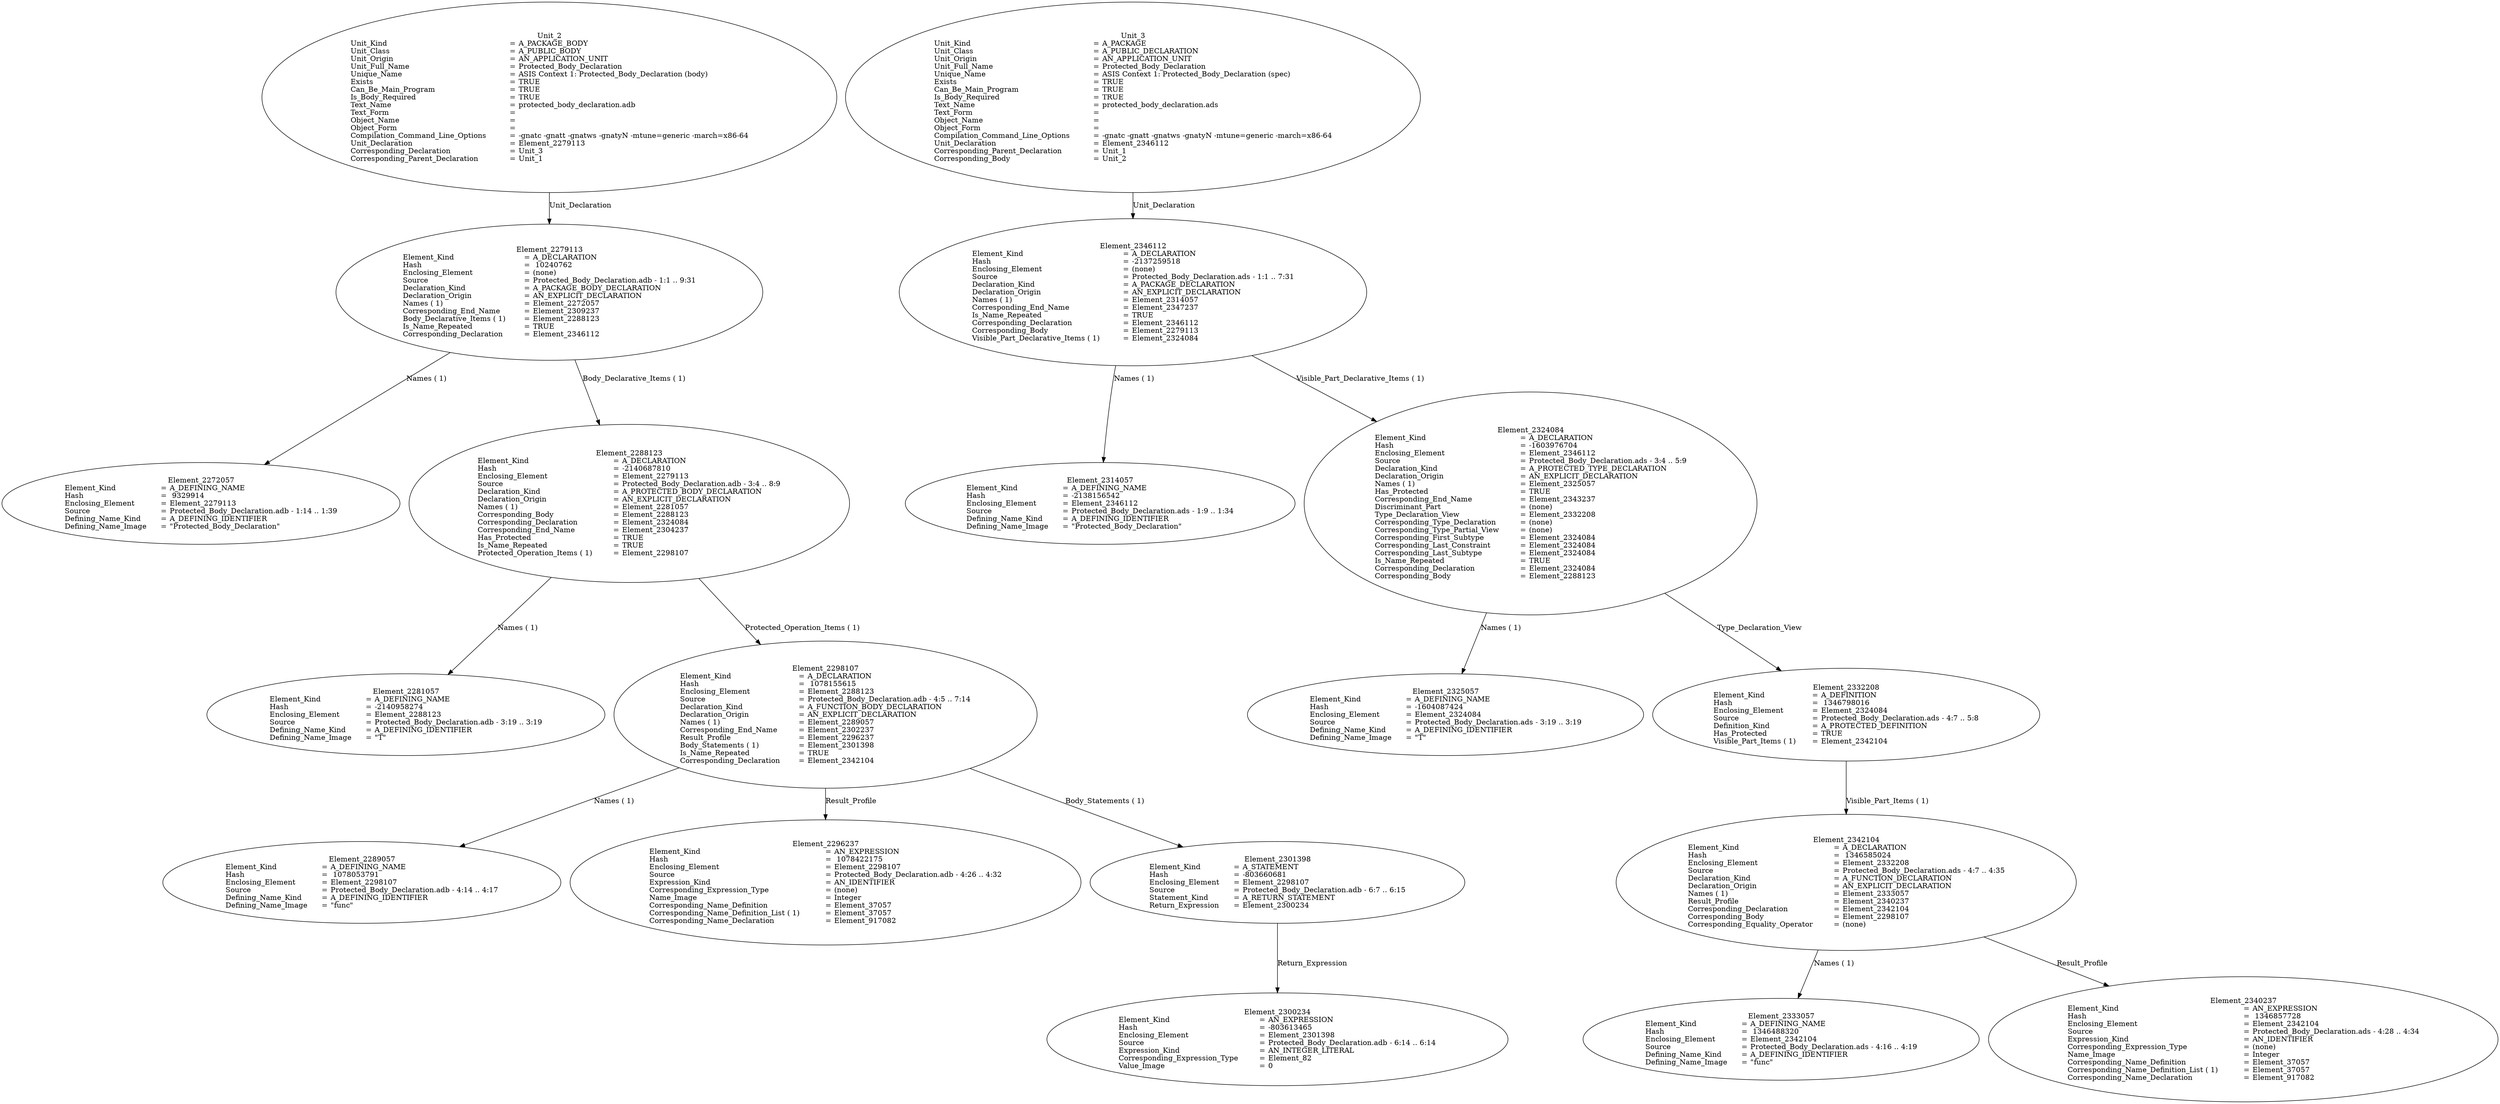 digraph "protected_body_declaration.adt" {
  Unit_2 -> Element_2279113
      [ label=Unit_Declaration ];
  Unit_2
      [ label=<<TABLE BORDER="0" CELLBORDER="0" CELLSPACING="0" CELLPADDING="0"> 
          <TR><TD COLSPAN="3">Unit_2</TD></TR>
          <TR><TD ALIGN="LEFT">Unit_Kind   </TD><TD> = </TD><TD ALIGN="LEFT">A_PACKAGE_BODY</TD></TR>
          <TR><TD ALIGN="LEFT">Unit_Class   </TD><TD> = </TD><TD ALIGN="LEFT">A_PUBLIC_BODY</TD></TR>
          <TR><TD ALIGN="LEFT">Unit_Origin   </TD><TD> = </TD><TD ALIGN="LEFT">AN_APPLICATION_UNIT</TD></TR>
          <TR><TD ALIGN="LEFT">Unit_Full_Name    </TD><TD> = </TD><TD ALIGN="LEFT">Protected_Body_Declaration</TD></TR>
          <TR><TD ALIGN="LEFT">Unique_Name   </TD><TD> = </TD><TD ALIGN="LEFT">ASIS Context 1: Protected_Body_Declaration (body)</TD></TR>
          <TR><TD ALIGN="LEFT">Exists  </TD><TD> = </TD><TD ALIGN="LEFT">TRUE</TD></TR>
          <TR><TD ALIGN="LEFT">Can_Be_Main_Program     </TD><TD> = </TD><TD ALIGN="LEFT">TRUE</TD></TR>
          <TR><TD ALIGN="LEFT">Is_Body_Required     </TD><TD> = </TD><TD ALIGN="LEFT">TRUE</TD></TR>
          <TR><TD ALIGN="LEFT">Text_Name   </TD><TD> = </TD><TD ALIGN="LEFT">protected_body_declaration.adb</TD></TR>
          <TR><TD ALIGN="LEFT">Text_Form   </TD><TD> = </TD><TD ALIGN="LEFT"></TD></TR>
          <TR><TD ALIGN="LEFT">Object_Name   </TD><TD> = </TD><TD ALIGN="LEFT"></TD></TR>
          <TR><TD ALIGN="LEFT">Object_Form   </TD><TD> = </TD><TD ALIGN="LEFT"></TD></TR>
          <TR><TD ALIGN="LEFT">Compilation_Command_Line_Options         </TD><TD> = </TD><TD ALIGN="LEFT">-gnatc -gnatt -gnatws -gnatyN -mtune=generic -march=x86-64</TD></TR>
          <TR><TD ALIGN="LEFT">Unit_Declaration     </TD><TD> = </TD><TD ALIGN="LEFT">Element_2279113</TD></TR>
          <TR><TD ALIGN="LEFT">Corresponding_Declaration       </TD><TD> = </TD><TD ALIGN="LEFT">Unit_3</TD></TR>
          <TR><TD ALIGN="LEFT">Corresponding_Parent_Declaration         </TD><TD> = </TD><TD ALIGN="LEFT">Unit_1</TD></TR>
          </TABLE>> ];
  Element_2279113 -> Element_2272057
      [ label="Names ( 1)" ];
  Element_2279113 -> Element_2288123
      [ label="Body_Declarative_Items ( 1)" ];
  Element_2279113
      [ label=<<TABLE BORDER="0" CELLBORDER="0" CELLSPACING="0" CELLPADDING="0"> 
          <TR><TD COLSPAN="3">Element_2279113</TD></TR>
          <TR><TD ALIGN="LEFT">Element_Kind    </TD><TD> = </TD><TD ALIGN="LEFT">A_DECLARATION</TD></TR>
          <TR><TD ALIGN="LEFT">Hash  </TD><TD> = </TD><TD ALIGN="LEFT"> 10240762</TD></TR>
          <TR><TD ALIGN="LEFT">Enclosing_Element     </TD><TD> = </TD><TD ALIGN="LEFT">(none)</TD></TR>
          <TR><TD ALIGN="LEFT">Source  </TD><TD> = </TD><TD ALIGN="LEFT">Protected_Body_Declaration.adb - 1:1 .. 9:31</TD></TR>
          <TR><TD ALIGN="LEFT">Declaration_Kind     </TD><TD> = </TD><TD ALIGN="LEFT">A_PACKAGE_BODY_DECLARATION</TD></TR>
          <TR><TD ALIGN="LEFT">Declaration_Origin     </TD><TD> = </TD><TD ALIGN="LEFT">AN_EXPLICIT_DECLARATION</TD></TR>
          <TR><TD ALIGN="LEFT">Names ( 1)   </TD><TD> = </TD><TD ALIGN="LEFT">Element_2272057</TD></TR>
          <TR><TD ALIGN="LEFT">Corresponding_End_Name      </TD><TD> = </TD><TD ALIGN="LEFT">Element_2309237</TD></TR>
          <TR><TD ALIGN="LEFT">Body_Declarative_Items ( 1)       </TD><TD> = </TD><TD ALIGN="LEFT">Element_2288123</TD></TR>
          <TR><TD ALIGN="LEFT">Is_Name_Repeated     </TD><TD> = </TD><TD ALIGN="LEFT">TRUE</TD></TR>
          <TR><TD ALIGN="LEFT">Corresponding_Declaration       </TD><TD> = </TD><TD ALIGN="LEFT">Element_2346112</TD></TR>
          </TABLE>> ];
  Element_2272057
      [ label=<<TABLE BORDER="0" CELLBORDER="0" CELLSPACING="0" CELLPADDING="0"> 
          <TR><TD COLSPAN="3">Element_2272057</TD></TR>
          <TR><TD ALIGN="LEFT">Element_Kind    </TD><TD> = </TD><TD ALIGN="LEFT">A_DEFINING_NAME</TD></TR>
          <TR><TD ALIGN="LEFT">Hash  </TD><TD> = </TD><TD ALIGN="LEFT"> 9329914</TD></TR>
          <TR><TD ALIGN="LEFT">Enclosing_Element     </TD><TD> = </TD><TD ALIGN="LEFT">Element_2279113</TD></TR>
          <TR><TD ALIGN="LEFT">Source  </TD><TD> = </TD><TD ALIGN="LEFT">Protected_Body_Declaration.adb - 1:14 .. 1:39</TD></TR>
          <TR><TD ALIGN="LEFT">Defining_Name_Kind     </TD><TD> = </TD><TD ALIGN="LEFT">A_DEFINING_IDENTIFIER</TD></TR>
          <TR><TD ALIGN="LEFT">Defining_Name_Image     </TD><TD> = </TD><TD ALIGN="LEFT">"Protected_Body_Declaration"</TD></TR>
          </TABLE>> ];
  Element_2288123 -> Element_2281057
      [ label="Names ( 1)" ];
  Element_2288123 -> Element_2298107
      [ label="Protected_Operation_Items ( 1)" ];
  Element_2288123
      [ label=<<TABLE BORDER="0" CELLBORDER="0" CELLSPACING="0" CELLPADDING="0"> 
          <TR><TD COLSPAN="3">Element_2288123</TD></TR>
          <TR><TD ALIGN="LEFT">Element_Kind    </TD><TD> = </TD><TD ALIGN="LEFT">A_DECLARATION</TD></TR>
          <TR><TD ALIGN="LEFT">Hash  </TD><TD> = </TD><TD ALIGN="LEFT">-2140687810</TD></TR>
          <TR><TD ALIGN="LEFT">Enclosing_Element     </TD><TD> = </TD><TD ALIGN="LEFT">Element_2279113</TD></TR>
          <TR><TD ALIGN="LEFT">Source  </TD><TD> = </TD><TD ALIGN="LEFT">Protected_Body_Declaration.adb - 3:4 .. 8:9</TD></TR>
          <TR><TD ALIGN="LEFT">Declaration_Kind     </TD><TD> = </TD><TD ALIGN="LEFT">A_PROTECTED_BODY_DECLARATION</TD></TR>
          <TR><TD ALIGN="LEFT">Declaration_Origin     </TD><TD> = </TD><TD ALIGN="LEFT">AN_EXPLICIT_DECLARATION</TD></TR>
          <TR><TD ALIGN="LEFT">Names ( 1)   </TD><TD> = </TD><TD ALIGN="LEFT">Element_2281057</TD></TR>
          <TR><TD ALIGN="LEFT">Corresponding_Body     </TD><TD> = </TD><TD ALIGN="LEFT">Element_2288123</TD></TR>
          <TR><TD ALIGN="LEFT">Corresponding_Declaration       </TD><TD> = </TD><TD ALIGN="LEFT">Element_2324084</TD></TR>
          <TR><TD ALIGN="LEFT">Corresponding_End_Name      </TD><TD> = </TD><TD ALIGN="LEFT">Element_2304237</TD></TR>
          <TR><TD ALIGN="LEFT">Has_Protected    </TD><TD> = </TD><TD ALIGN="LEFT">TRUE</TD></TR>
          <TR><TD ALIGN="LEFT">Is_Name_Repeated     </TD><TD> = </TD><TD ALIGN="LEFT">TRUE</TD></TR>
          <TR><TD ALIGN="LEFT">Protected_Operation_Items ( 1)        </TD><TD> = </TD><TD ALIGN="LEFT">Element_2298107</TD></TR>
          </TABLE>> ];
  Element_2281057
      [ label=<<TABLE BORDER="0" CELLBORDER="0" CELLSPACING="0" CELLPADDING="0"> 
          <TR><TD COLSPAN="3">Element_2281057</TD></TR>
          <TR><TD ALIGN="LEFT">Element_Kind    </TD><TD> = </TD><TD ALIGN="LEFT">A_DEFINING_NAME</TD></TR>
          <TR><TD ALIGN="LEFT">Hash  </TD><TD> = </TD><TD ALIGN="LEFT">-2140958274</TD></TR>
          <TR><TD ALIGN="LEFT">Enclosing_Element     </TD><TD> = </TD><TD ALIGN="LEFT">Element_2288123</TD></TR>
          <TR><TD ALIGN="LEFT">Source  </TD><TD> = </TD><TD ALIGN="LEFT">Protected_Body_Declaration.adb - 3:19 .. 3:19</TD></TR>
          <TR><TD ALIGN="LEFT">Defining_Name_Kind     </TD><TD> = </TD><TD ALIGN="LEFT">A_DEFINING_IDENTIFIER</TD></TR>
          <TR><TD ALIGN="LEFT">Defining_Name_Image     </TD><TD> = </TD><TD ALIGN="LEFT">"T"</TD></TR>
          </TABLE>> ];
  Element_2298107 -> Element_2289057
      [ label="Names ( 1)" ];
  Element_2298107 -> Element_2296237
      [ label=Result_Profile ];
  Element_2298107 -> Element_2301398
      [ label="Body_Statements ( 1)" ];
  Element_2298107
      [ label=<<TABLE BORDER="0" CELLBORDER="0" CELLSPACING="0" CELLPADDING="0"> 
          <TR><TD COLSPAN="3">Element_2298107</TD></TR>
          <TR><TD ALIGN="LEFT">Element_Kind    </TD><TD> = </TD><TD ALIGN="LEFT">A_DECLARATION</TD></TR>
          <TR><TD ALIGN="LEFT">Hash  </TD><TD> = </TD><TD ALIGN="LEFT"> 1078155615</TD></TR>
          <TR><TD ALIGN="LEFT">Enclosing_Element     </TD><TD> = </TD><TD ALIGN="LEFT">Element_2288123</TD></TR>
          <TR><TD ALIGN="LEFT">Source  </TD><TD> = </TD><TD ALIGN="LEFT">Protected_Body_Declaration.adb - 4:5 .. 7:14</TD></TR>
          <TR><TD ALIGN="LEFT">Declaration_Kind     </TD><TD> = </TD><TD ALIGN="LEFT">A_FUNCTION_BODY_DECLARATION</TD></TR>
          <TR><TD ALIGN="LEFT">Declaration_Origin     </TD><TD> = </TD><TD ALIGN="LEFT">AN_EXPLICIT_DECLARATION</TD></TR>
          <TR><TD ALIGN="LEFT">Names ( 1)   </TD><TD> = </TD><TD ALIGN="LEFT">Element_2289057</TD></TR>
          <TR><TD ALIGN="LEFT">Corresponding_End_Name      </TD><TD> = </TD><TD ALIGN="LEFT">Element_2302237</TD></TR>
          <TR><TD ALIGN="LEFT">Result_Profile    </TD><TD> = </TD><TD ALIGN="LEFT">Element_2296237</TD></TR>
          <TR><TD ALIGN="LEFT">Body_Statements ( 1)      </TD><TD> = </TD><TD ALIGN="LEFT">Element_2301398</TD></TR>
          <TR><TD ALIGN="LEFT">Is_Name_Repeated     </TD><TD> = </TD><TD ALIGN="LEFT">TRUE</TD></TR>
          <TR><TD ALIGN="LEFT">Corresponding_Declaration       </TD><TD> = </TD><TD ALIGN="LEFT">Element_2342104</TD></TR>
          </TABLE>> ];
  Element_2289057
      [ label=<<TABLE BORDER="0" CELLBORDER="0" CELLSPACING="0" CELLPADDING="0"> 
          <TR><TD COLSPAN="3">Element_2289057</TD></TR>
          <TR><TD ALIGN="LEFT">Element_Kind    </TD><TD> = </TD><TD ALIGN="LEFT">A_DEFINING_NAME</TD></TR>
          <TR><TD ALIGN="LEFT">Hash  </TD><TD> = </TD><TD ALIGN="LEFT"> 1078053791</TD></TR>
          <TR><TD ALIGN="LEFT">Enclosing_Element     </TD><TD> = </TD><TD ALIGN="LEFT">Element_2298107</TD></TR>
          <TR><TD ALIGN="LEFT">Source  </TD><TD> = </TD><TD ALIGN="LEFT">Protected_Body_Declaration.adb - 4:14 .. 4:17</TD></TR>
          <TR><TD ALIGN="LEFT">Defining_Name_Kind     </TD><TD> = </TD><TD ALIGN="LEFT">A_DEFINING_IDENTIFIER</TD></TR>
          <TR><TD ALIGN="LEFT">Defining_Name_Image     </TD><TD> = </TD><TD ALIGN="LEFT">"func"</TD></TR>
          </TABLE>> ];
  Element_2296237
      [ label=<<TABLE BORDER="0" CELLBORDER="0" CELLSPACING="0" CELLPADDING="0"> 
          <TR><TD COLSPAN="3">Element_2296237</TD></TR>
          <TR><TD ALIGN="LEFT">Element_Kind    </TD><TD> = </TD><TD ALIGN="LEFT">AN_EXPRESSION</TD></TR>
          <TR><TD ALIGN="LEFT">Hash  </TD><TD> = </TD><TD ALIGN="LEFT"> 1078422175</TD></TR>
          <TR><TD ALIGN="LEFT">Enclosing_Element     </TD><TD> = </TD><TD ALIGN="LEFT">Element_2298107</TD></TR>
          <TR><TD ALIGN="LEFT">Source  </TD><TD> = </TD><TD ALIGN="LEFT">Protected_Body_Declaration.adb - 4:26 .. 4:32</TD></TR>
          <TR><TD ALIGN="LEFT">Expression_Kind    </TD><TD> = </TD><TD ALIGN="LEFT">AN_IDENTIFIER</TD></TR>
          <TR><TD ALIGN="LEFT">Corresponding_Expression_Type        </TD><TD> = </TD><TD ALIGN="LEFT">(none)</TD></TR>
          <TR><TD ALIGN="LEFT">Name_Image   </TD><TD> = </TD><TD ALIGN="LEFT">Integer</TD></TR>
          <TR><TD ALIGN="LEFT">Corresponding_Name_Definition        </TD><TD> = </TD><TD ALIGN="LEFT">Element_37057</TD></TR>
          <TR><TD ALIGN="LEFT">Corresponding_Name_Definition_List ( 1)          </TD><TD> = </TD><TD ALIGN="LEFT">Element_37057</TD></TR>
          <TR><TD ALIGN="LEFT">Corresponding_Name_Declaration        </TD><TD> = </TD><TD ALIGN="LEFT">Element_917082</TD></TR>
          </TABLE>> ];
  Element_2301398 -> Element_2300234
      [ label=Return_Expression ];
  Element_2301398
      [ label=<<TABLE BORDER="0" CELLBORDER="0" CELLSPACING="0" CELLPADDING="0"> 
          <TR><TD COLSPAN="3">Element_2301398</TD></TR>
          <TR><TD ALIGN="LEFT">Element_Kind    </TD><TD> = </TD><TD ALIGN="LEFT">A_STATEMENT</TD></TR>
          <TR><TD ALIGN="LEFT">Hash  </TD><TD> = </TD><TD ALIGN="LEFT">-803660681</TD></TR>
          <TR><TD ALIGN="LEFT">Enclosing_Element     </TD><TD> = </TD><TD ALIGN="LEFT">Element_2298107</TD></TR>
          <TR><TD ALIGN="LEFT">Source  </TD><TD> = </TD><TD ALIGN="LEFT">Protected_Body_Declaration.adb - 6:7 .. 6:15</TD></TR>
          <TR><TD ALIGN="LEFT">Statement_Kind    </TD><TD> = </TD><TD ALIGN="LEFT">A_RETURN_STATEMENT</TD></TR>
          <TR><TD ALIGN="LEFT">Return_Expression     </TD><TD> = </TD><TD ALIGN="LEFT">Element_2300234</TD></TR>
          </TABLE>> ];
  Element_2300234
      [ label=<<TABLE BORDER="0" CELLBORDER="0" CELLSPACING="0" CELLPADDING="0"> 
          <TR><TD COLSPAN="3">Element_2300234</TD></TR>
          <TR><TD ALIGN="LEFT">Element_Kind    </TD><TD> = </TD><TD ALIGN="LEFT">AN_EXPRESSION</TD></TR>
          <TR><TD ALIGN="LEFT">Hash  </TD><TD> = </TD><TD ALIGN="LEFT">-803613465</TD></TR>
          <TR><TD ALIGN="LEFT">Enclosing_Element     </TD><TD> = </TD><TD ALIGN="LEFT">Element_2301398</TD></TR>
          <TR><TD ALIGN="LEFT">Source  </TD><TD> = </TD><TD ALIGN="LEFT">Protected_Body_Declaration.adb - 6:14 .. 6:14</TD></TR>
          <TR><TD ALIGN="LEFT">Expression_Kind    </TD><TD> = </TD><TD ALIGN="LEFT">AN_INTEGER_LITERAL</TD></TR>
          <TR><TD ALIGN="LEFT">Corresponding_Expression_Type        </TD><TD> = </TD><TD ALIGN="LEFT">Element_82</TD></TR>
          <TR><TD ALIGN="LEFT">Value_Image   </TD><TD> = </TD><TD ALIGN="LEFT">0</TD></TR>
          </TABLE>> ];
  Unit_3 -> Element_2346112
      [ label=Unit_Declaration ];
  Unit_3
      [ label=<<TABLE BORDER="0" CELLBORDER="0" CELLSPACING="0" CELLPADDING="0"> 
          <TR><TD COLSPAN="3">Unit_3</TD></TR>
          <TR><TD ALIGN="LEFT">Unit_Kind   </TD><TD> = </TD><TD ALIGN="LEFT">A_PACKAGE</TD></TR>
          <TR><TD ALIGN="LEFT">Unit_Class   </TD><TD> = </TD><TD ALIGN="LEFT">A_PUBLIC_DECLARATION</TD></TR>
          <TR><TD ALIGN="LEFT">Unit_Origin   </TD><TD> = </TD><TD ALIGN="LEFT">AN_APPLICATION_UNIT</TD></TR>
          <TR><TD ALIGN="LEFT">Unit_Full_Name    </TD><TD> = </TD><TD ALIGN="LEFT">Protected_Body_Declaration</TD></TR>
          <TR><TD ALIGN="LEFT">Unique_Name   </TD><TD> = </TD><TD ALIGN="LEFT">ASIS Context 1: Protected_Body_Declaration (spec)</TD></TR>
          <TR><TD ALIGN="LEFT">Exists  </TD><TD> = </TD><TD ALIGN="LEFT">TRUE</TD></TR>
          <TR><TD ALIGN="LEFT">Can_Be_Main_Program     </TD><TD> = </TD><TD ALIGN="LEFT">TRUE</TD></TR>
          <TR><TD ALIGN="LEFT">Is_Body_Required     </TD><TD> = </TD><TD ALIGN="LEFT">TRUE</TD></TR>
          <TR><TD ALIGN="LEFT">Text_Name   </TD><TD> = </TD><TD ALIGN="LEFT">protected_body_declaration.ads</TD></TR>
          <TR><TD ALIGN="LEFT">Text_Form   </TD><TD> = </TD><TD ALIGN="LEFT"></TD></TR>
          <TR><TD ALIGN="LEFT">Object_Name   </TD><TD> = </TD><TD ALIGN="LEFT"></TD></TR>
          <TR><TD ALIGN="LEFT">Object_Form   </TD><TD> = </TD><TD ALIGN="LEFT"></TD></TR>
          <TR><TD ALIGN="LEFT">Compilation_Command_Line_Options         </TD><TD> = </TD><TD ALIGN="LEFT">-gnatc -gnatt -gnatws -gnatyN -mtune=generic -march=x86-64</TD></TR>
          <TR><TD ALIGN="LEFT">Unit_Declaration     </TD><TD> = </TD><TD ALIGN="LEFT">Element_2346112</TD></TR>
          <TR><TD ALIGN="LEFT">Corresponding_Parent_Declaration         </TD><TD> = </TD><TD ALIGN="LEFT">Unit_1</TD></TR>
          <TR><TD ALIGN="LEFT">Corresponding_Body     </TD><TD> = </TD><TD ALIGN="LEFT">Unit_2</TD></TR>
          </TABLE>> ];
  Element_2346112 -> Element_2314057
      [ label="Names ( 1)" ];
  Element_2346112 -> Element_2324084
      [ label="Visible_Part_Declarative_Items ( 1)" ];
  Element_2346112
      [ label=<<TABLE BORDER="0" CELLBORDER="0" CELLSPACING="0" CELLPADDING="0"> 
          <TR><TD COLSPAN="3">Element_2346112</TD></TR>
          <TR><TD ALIGN="LEFT">Element_Kind    </TD><TD> = </TD><TD ALIGN="LEFT">A_DECLARATION</TD></TR>
          <TR><TD ALIGN="LEFT">Hash  </TD><TD> = </TD><TD ALIGN="LEFT">-2137259518</TD></TR>
          <TR><TD ALIGN="LEFT">Enclosing_Element     </TD><TD> = </TD><TD ALIGN="LEFT">(none)</TD></TR>
          <TR><TD ALIGN="LEFT">Source  </TD><TD> = </TD><TD ALIGN="LEFT">Protected_Body_Declaration.ads - 1:1 .. 7:31</TD></TR>
          <TR><TD ALIGN="LEFT">Declaration_Kind     </TD><TD> = </TD><TD ALIGN="LEFT">A_PACKAGE_DECLARATION</TD></TR>
          <TR><TD ALIGN="LEFT">Declaration_Origin     </TD><TD> = </TD><TD ALIGN="LEFT">AN_EXPLICIT_DECLARATION</TD></TR>
          <TR><TD ALIGN="LEFT">Names ( 1)   </TD><TD> = </TD><TD ALIGN="LEFT">Element_2314057</TD></TR>
          <TR><TD ALIGN="LEFT">Corresponding_End_Name      </TD><TD> = </TD><TD ALIGN="LEFT">Element_2347237</TD></TR>
          <TR><TD ALIGN="LEFT">Is_Name_Repeated     </TD><TD> = </TD><TD ALIGN="LEFT">TRUE</TD></TR>
          <TR><TD ALIGN="LEFT">Corresponding_Declaration       </TD><TD> = </TD><TD ALIGN="LEFT">Element_2346112</TD></TR>
          <TR><TD ALIGN="LEFT">Corresponding_Body     </TD><TD> = </TD><TD ALIGN="LEFT">Element_2279113</TD></TR>
          <TR><TD ALIGN="LEFT">Visible_Part_Declarative_Items ( 1)         </TD><TD> = </TD><TD ALIGN="LEFT">Element_2324084</TD></TR>
          </TABLE>> ];
  Element_2314057
      [ label=<<TABLE BORDER="0" CELLBORDER="0" CELLSPACING="0" CELLPADDING="0"> 
          <TR><TD COLSPAN="3">Element_2314057</TD></TR>
          <TR><TD ALIGN="LEFT">Element_Kind    </TD><TD> = </TD><TD ALIGN="LEFT">A_DEFINING_NAME</TD></TR>
          <TR><TD ALIGN="LEFT">Hash  </TD><TD> = </TD><TD ALIGN="LEFT">-2138156542</TD></TR>
          <TR><TD ALIGN="LEFT">Enclosing_Element     </TD><TD> = </TD><TD ALIGN="LEFT">Element_2346112</TD></TR>
          <TR><TD ALIGN="LEFT">Source  </TD><TD> = </TD><TD ALIGN="LEFT">Protected_Body_Declaration.ads - 1:9 .. 1:34</TD></TR>
          <TR><TD ALIGN="LEFT">Defining_Name_Kind     </TD><TD> = </TD><TD ALIGN="LEFT">A_DEFINING_IDENTIFIER</TD></TR>
          <TR><TD ALIGN="LEFT">Defining_Name_Image     </TD><TD> = </TD><TD ALIGN="LEFT">"Protected_Body_Declaration"</TD></TR>
          </TABLE>> ];
  Element_2324084 -> Element_2325057
      [ label="Names ( 1)" ];
  Element_2324084 -> Element_2332208
      [ label=Type_Declaration_View ];
  Element_2324084
      [ label=<<TABLE BORDER="0" CELLBORDER="0" CELLSPACING="0" CELLPADDING="0"> 
          <TR><TD COLSPAN="3">Element_2324084</TD></TR>
          <TR><TD ALIGN="LEFT">Element_Kind    </TD><TD> = </TD><TD ALIGN="LEFT">A_DECLARATION</TD></TR>
          <TR><TD ALIGN="LEFT">Hash  </TD><TD> = </TD><TD ALIGN="LEFT">-1603976704</TD></TR>
          <TR><TD ALIGN="LEFT">Enclosing_Element     </TD><TD> = </TD><TD ALIGN="LEFT">Element_2346112</TD></TR>
          <TR><TD ALIGN="LEFT">Source  </TD><TD> = </TD><TD ALIGN="LEFT">Protected_Body_Declaration.ads - 3:4 .. 5:9</TD></TR>
          <TR><TD ALIGN="LEFT">Declaration_Kind     </TD><TD> = </TD><TD ALIGN="LEFT">A_PROTECTED_TYPE_DECLARATION</TD></TR>
          <TR><TD ALIGN="LEFT">Declaration_Origin     </TD><TD> = </TD><TD ALIGN="LEFT">AN_EXPLICIT_DECLARATION</TD></TR>
          <TR><TD ALIGN="LEFT">Names ( 1)   </TD><TD> = </TD><TD ALIGN="LEFT">Element_2325057</TD></TR>
          <TR><TD ALIGN="LEFT">Has_Protected    </TD><TD> = </TD><TD ALIGN="LEFT">TRUE</TD></TR>
          <TR><TD ALIGN="LEFT">Corresponding_End_Name      </TD><TD> = </TD><TD ALIGN="LEFT">Element_2343237</TD></TR>
          <TR><TD ALIGN="LEFT">Discriminant_Part     </TD><TD> = </TD><TD ALIGN="LEFT">(none)</TD></TR>
          <TR><TD ALIGN="LEFT">Type_Declaration_View      </TD><TD> = </TD><TD ALIGN="LEFT">Element_2332208</TD></TR>
          <TR><TD ALIGN="LEFT">Corresponding_Type_Declaration        </TD><TD> = </TD><TD ALIGN="LEFT">(none)</TD></TR>
          <TR><TD ALIGN="LEFT">Corresponding_Type_Partial_View        </TD><TD> = </TD><TD ALIGN="LEFT">(none)</TD></TR>
          <TR><TD ALIGN="LEFT">Corresponding_First_Subtype       </TD><TD> = </TD><TD ALIGN="LEFT">Element_2324084</TD></TR>
          <TR><TD ALIGN="LEFT">Corresponding_Last_Constraint        </TD><TD> = </TD><TD ALIGN="LEFT">Element_2324084</TD></TR>
          <TR><TD ALIGN="LEFT">Corresponding_Last_Subtype       </TD><TD> = </TD><TD ALIGN="LEFT">Element_2324084</TD></TR>
          <TR><TD ALIGN="LEFT">Is_Name_Repeated     </TD><TD> = </TD><TD ALIGN="LEFT">TRUE</TD></TR>
          <TR><TD ALIGN="LEFT">Corresponding_Declaration       </TD><TD> = </TD><TD ALIGN="LEFT">Element_2324084</TD></TR>
          <TR><TD ALIGN="LEFT">Corresponding_Body     </TD><TD> = </TD><TD ALIGN="LEFT">Element_2288123</TD></TR>
          </TABLE>> ];
  Element_2325057
      [ label=<<TABLE BORDER="0" CELLBORDER="0" CELLSPACING="0" CELLPADDING="0"> 
          <TR><TD COLSPAN="3">Element_2325057</TD></TR>
          <TR><TD ALIGN="LEFT">Element_Kind    </TD><TD> = </TD><TD ALIGN="LEFT">A_DEFINING_NAME</TD></TR>
          <TR><TD ALIGN="LEFT">Hash  </TD><TD> = </TD><TD ALIGN="LEFT">-1604087424</TD></TR>
          <TR><TD ALIGN="LEFT">Enclosing_Element     </TD><TD> = </TD><TD ALIGN="LEFT">Element_2324084</TD></TR>
          <TR><TD ALIGN="LEFT">Source  </TD><TD> = </TD><TD ALIGN="LEFT">Protected_Body_Declaration.ads - 3:19 .. 3:19</TD></TR>
          <TR><TD ALIGN="LEFT">Defining_Name_Kind     </TD><TD> = </TD><TD ALIGN="LEFT">A_DEFINING_IDENTIFIER</TD></TR>
          <TR><TD ALIGN="LEFT">Defining_Name_Image     </TD><TD> = </TD><TD ALIGN="LEFT">"T"</TD></TR>
          </TABLE>> ];
  Element_2332208 -> Element_2342104
      [ label="Visible_Part_Items ( 1)" ];
  Element_2332208
      [ label=<<TABLE BORDER="0" CELLBORDER="0" CELLSPACING="0" CELLPADDING="0"> 
          <TR><TD COLSPAN="3">Element_2332208</TD></TR>
          <TR><TD ALIGN="LEFT">Element_Kind    </TD><TD> = </TD><TD ALIGN="LEFT">A_DEFINITION</TD></TR>
          <TR><TD ALIGN="LEFT">Hash  </TD><TD> = </TD><TD ALIGN="LEFT"> 1346798016</TD></TR>
          <TR><TD ALIGN="LEFT">Enclosing_Element     </TD><TD> = </TD><TD ALIGN="LEFT">Element_2324084</TD></TR>
          <TR><TD ALIGN="LEFT">Source  </TD><TD> = </TD><TD ALIGN="LEFT">Protected_Body_Declaration.ads - 4:7 .. 5:8</TD></TR>
          <TR><TD ALIGN="LEFT">Definition_Kind    </TD><TD> = </TD><TD ALIGN="LEFT">A_PROTECTED_DEFINITION</TD></TR>
          <TR><TD ALIGN="LEFT">Has_Protected    </TD><TD> = </TD><TD ALIGN="LEFT">TRUE</TD></TR>
          <TR><TD ALIGN="LEFT">Visible_Part_Items ( 1)      </TD><TD> = </TD><TD ALIGN="LEFT">Element_2342104</TD></TR>
          </TABLE>> ];
  Element_2342104 -> Element_2333057
      [ label="Names ( 1)" ];
  Element_2342104 -> Element_2340237
      [ label=Result_Profile ];
  Element_2342104
      [ label=<<TABLE BORDER="0" CELLBORDER="0" CELLSPACING="0" CELLPADDING="0"> 
          <TR><TD COLSPAN="3">Element_2342104</TD></TR>
          <TR><TD ALIGN="LEFT">Element_Kind    </TD><TD> = </TD><TD ALIGN="LEFT">A_DECLARATION</TD></TR>
          <TR><TD ALIGN="LEFT">Hash  </TD><TD> = </TD><TD ALIGN="LEFT"> 1346585024</TD></TR>
          <TR><TD ALIGN="LEFT">Enclosing_Element     </TD><TD> = </TD><TD ALIGN="LEFT">Element_2332208</TD></TR>
          <TR><TD ALIGN="LEFT">Source  </TD><TD> = </TD><TD ALIGN="LEFT">Protected_Body_Declaration.ads - 4:7 .. 4:35</TD></TR>
          <TR><TD ALIGN="LEFT">Declaration_Kind     </TD><TD> = </TD><TD ALIGN="LEFT">A_FUNCTION_DECLARATION</TD></TR>
          <TR><TD ALIGN="LEFT">Declaration_Origin     </TD><TD> = </TD><TD ALIGN="LEFT">AN_EXPLICIT_DECLARATION</TD></TR>
          <TR><TD ALIGN="LEFT">Names ( 1)   </TD><TD> = </TD><TD ALIGN="LEFT">Element_2333057</TD></TR>
          <TR><TD ALIGN="LEFT">Result_Profile    </TD><TD> = </TD><TD ALIGN="LEFT">Element_2340237</TD></TR>
          <TR><TD ALIGN="LEFT">Corresponding_Declaration       </TD><TD> = </TD><TD ALIGN="LEFT">Element_2342104</TD></TR>
          <TR><TD ALIGN="LEFT">Corresponding_Body     </TD><TD> = </TD><TD ALIGN="LEFT">Element_2298107</TD></TR>
          <TR><TD ALIGN="LEFT">Corresponding_Equality_Operator        </TD><TD> = </TD><TD ALIGN="LEFT">(none)</TD></TR>
          </TABLE>> ];
  Element_2333057
      [ label=<<TABLE BORDER="0" CELLBORDER="0" CELLSPACING="0" CELLPADDING="0"> 
          <TR><TD COLSPAN="3">Element_2333057</TD></TR>
          <TR><TD ALIGN="LEFT">Element_Kind    </TD><TD> = </TD><TD ALIGN="LEFT">A_DEFINING_NAME</TD></TR>
          <TR><TD ALIGN="LEFT">Hash  </TD><TD> = </TD><TD ALIGN="LEFT"> 1346488320</TD></TR>
          <TR><TD ALIGN="LEFT">Enclosing_Element     </TD><TD> = </TD><TD ALIGN="LEFT">Element_2342104</TD></TR>
          <TR><TD ALIGN="LEFT">Source  </TD><TD> = </TD><TD ALIGN="LEFT">Protected_Body_Declaration.ads - 4:16 .. 4:19</TD></TR>
          <TR><TD ALIGN="LEFT">Defining_Name_Kind     </TD><TD> = </TD><TD ALIGN="LEFT">A_DEFINING_IDENTIFIER</TD></TR>
          <TR><TD ALIGN="LEFT">Defining_Name_Image     </TD><TD> = </TD><TD ALIGN="LEFT">"func"</TD></TR>
          </TABLE>> ];
  Element_2340237
      [ label=<<TABLE BORDER="0" CELLBORDER="0" CELLSPACING="0" CELLPADDING="0"> 
          <TR><TD COLSPAN="3">Element_2340237</TD></TR>
          <TR><TD ALIGN="LEFT">Element_Kind    </TD><TD> = </TD><TD ALIGN="LEFT">AN_EXPRESSION</TD></TR>
          <TR><TD ALIGN="LEFT">Hash  </TD><TD> = </TD><TD ALIGN="LEFT"> 1346857728</TD></TR>
          <TR><TD ALIGN="LEFT">Enclosing_Element     </TD><TD> = </TD><TD ALIGN="LEFT">Element_2342104</TD></TR>
          <TR><TD ALIGN="LEFT">Source  </TD><TD> = </TD><TD ALIGN="LEFT">Protected_Body_Declaration.ads - 4:28 .. 4:34</TD></TR>
          <TR><TD ALIGN="LEFT">Expression_Kind    </TD><TD> = </TD><TD ALIGN="LEFT">AN_IDENTIFIER</TD></TR>
          <TR><TD ALIGN="LEFT">Corresponding_Expression_Type        </TD><TD> = </TD><TD ALIGN="LEFT">(none)</TD></TR>
          <TR><TD ALIGN="LEFT">Name_Image   </TD><TD> = </TD><TD ALIGN="LEFT">Integer</TD></TR>
          <TR><TD ALIGN="LEFT">Corresponding_Name_Definition        </TD><TD> = </TD><TD ALIGN="LEFT">Element_37057</TD></TR>
          <TR><TD ALIGN="LEFT">Corresponding_Name_Definition_List ( 1)          </TD><TD> = </TD><TD ALIGN="LEFT">Element_37057</TD></TR>
          <TR><TD ALIGN="LEFT">Corresponding_Name_Declaration        </TD><TD> = </TD><TD ALIGN="LEFT">Element_917082</TD></TR>
          </TABLE>> ]
}
